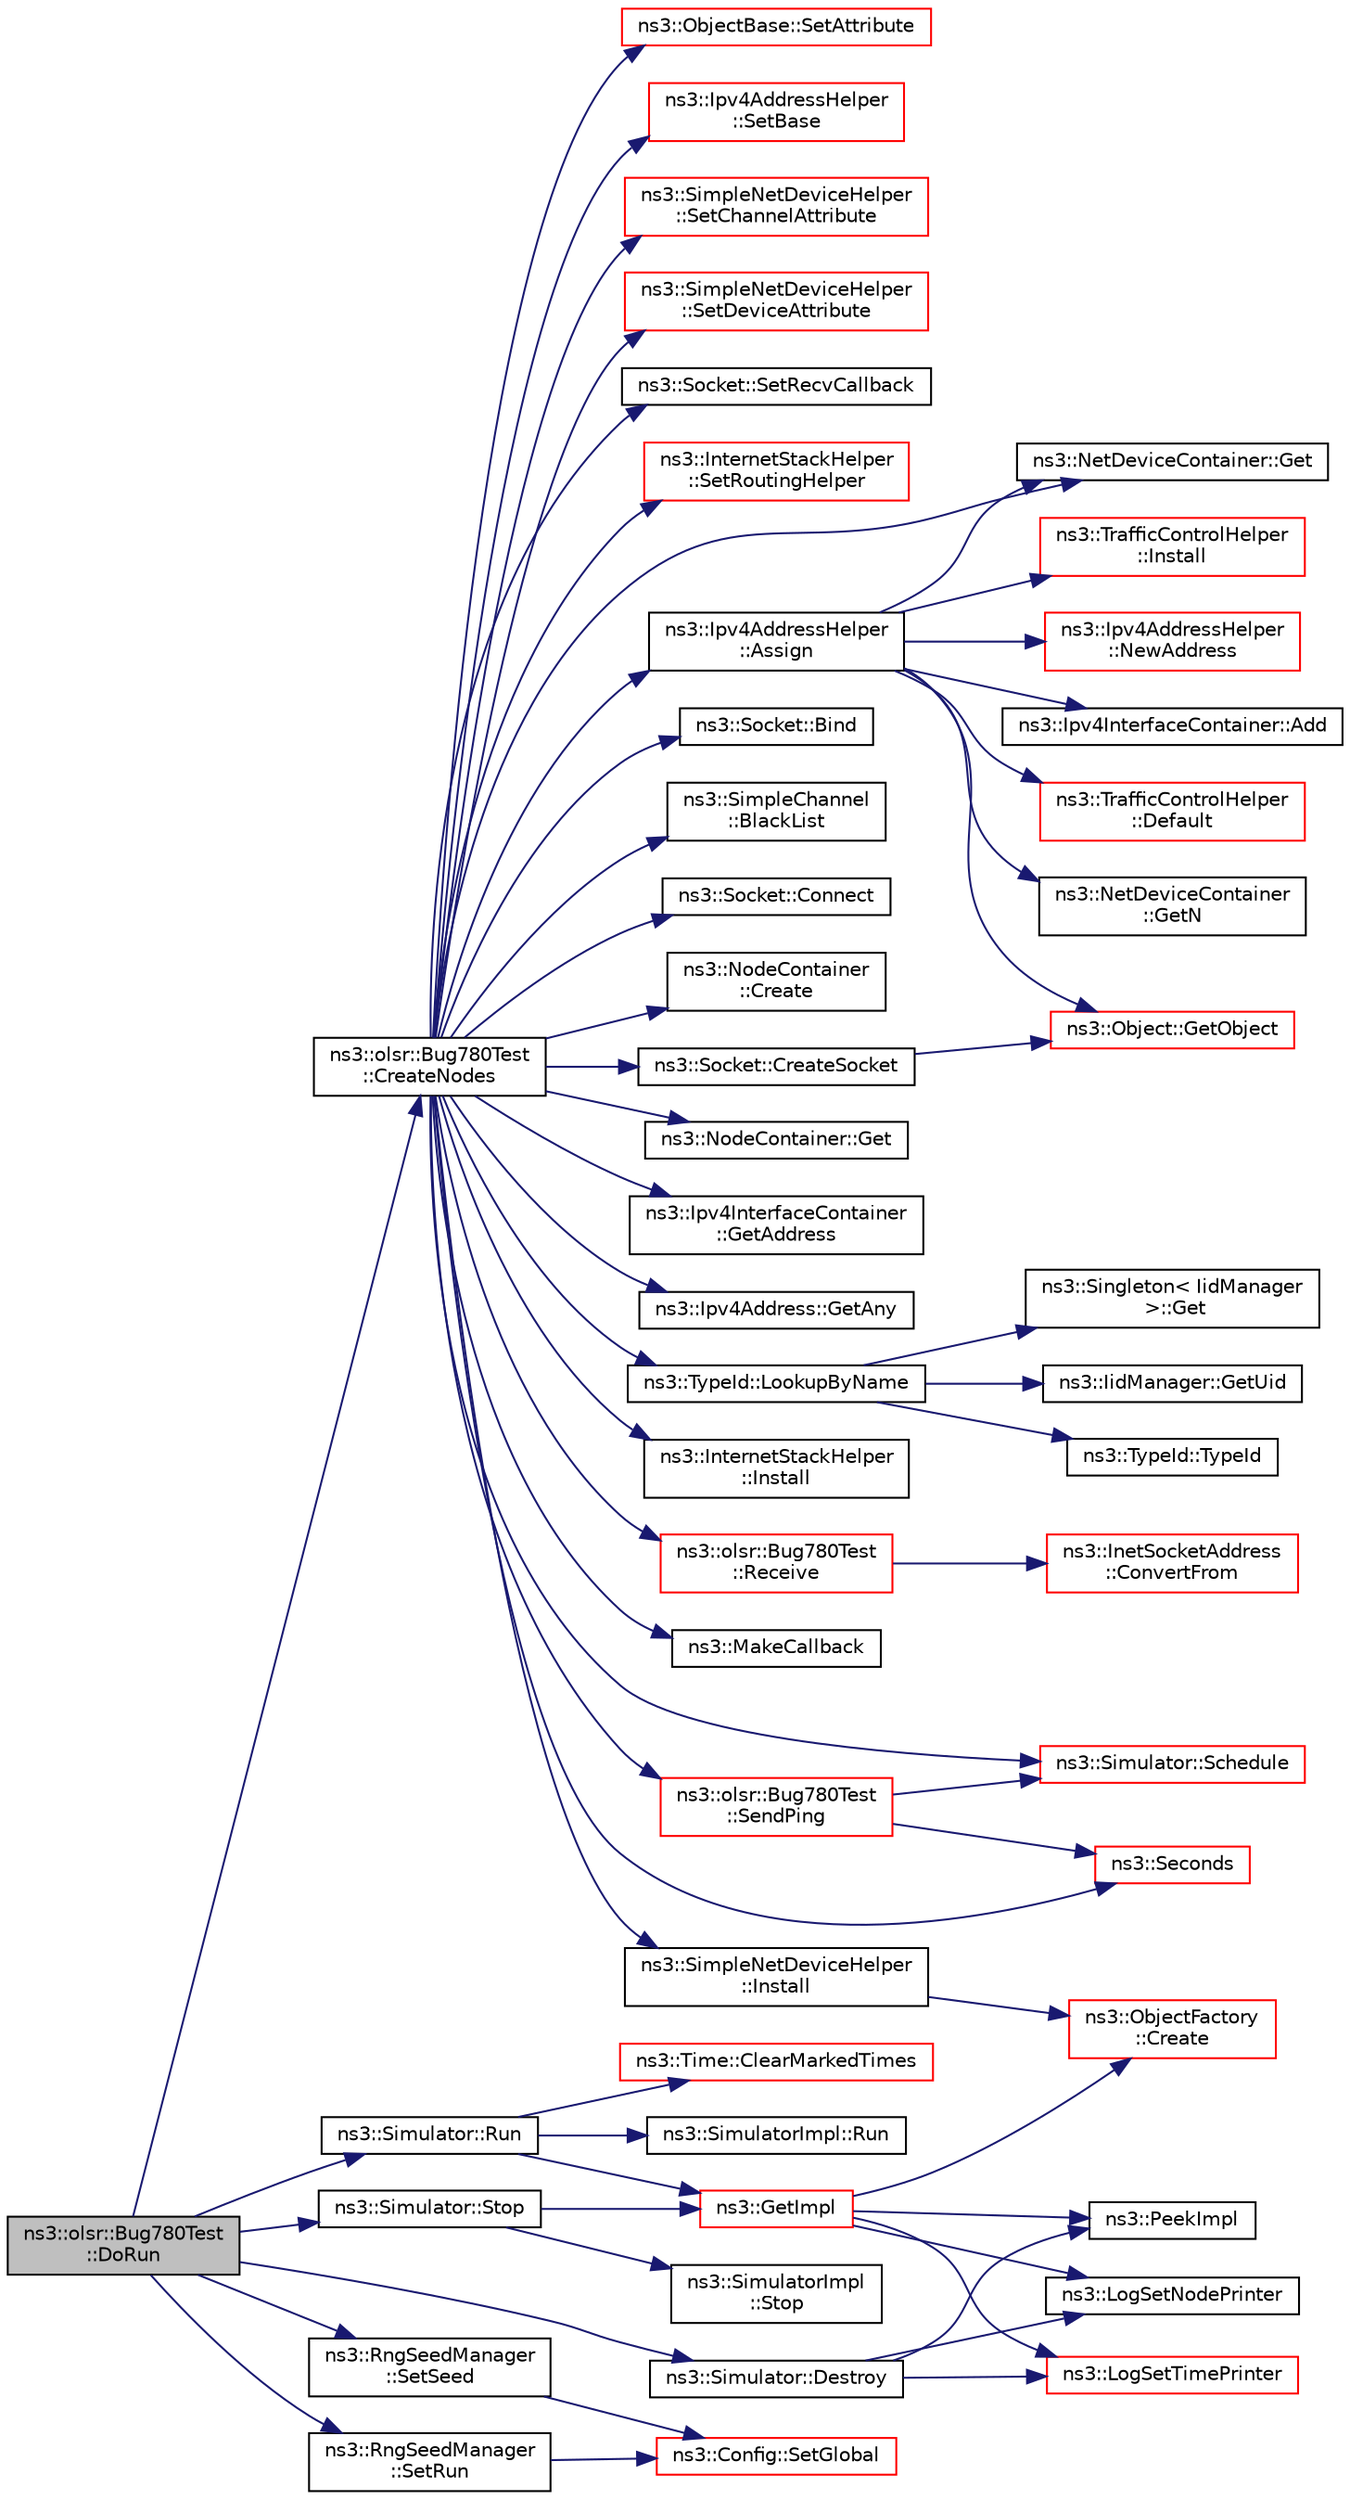 digraph "ns3::olsr::Bug780Test::DoRun"
{
 // LATEX_PDF_SIZE
  edge [fontname="Helvetica",fontsize="10",labelfontname="Helvetica",labelfontsize="10"];
  node [fontname="Helvetica",fontsize="10",shape=record];
  rankdir="LR";
  Node1 [label="ns3::olsr::Bug780Test\l::DoRun",height=0.2,width=0.4,color="black", fillcolor="grey75", style="filled", fontcolor="black",tooltip="Implementation to actually run this TestCase."];
  Node1 -> Node2 [color="midnightblue",fontsize="10",style="solid",fontname="Helvetica"];
  Node2 [label="ns3::olsr::Bug780Test\l::CreateNodes",height=0.2,width=0.4,color="black", fillcolor="white", style="filled",URL="$classns3_1_1olsr_1_1_bug780_test.html#a87a836a5491da4a21a0b51d2a647b422",tooltip="Create & configure test network."];
  Node2 -> Node3 [color="midnightblue",fontsize="10",style="solid",fontname="Helvetica"];
  Node3 [label="ns3::Ipv4AddressHelper\l::Assign",height=0.2,width=0.4,color="black", fillcolor="white", style="filled",URL="$classns3_1_1_ipv4_address_helper.html#af8e7f4a1a7e74c00014a1eac445a27af",tooltip="Assign IP addresses to the net devices specified in the container based on the current network prefix..."];
  Node3 -> Node4 [color="midnightblue",fontsize="10",style="solid",fontname="Helvetica"];
  Node4 [label="ns3::Ipv4InterfaceContainer::Add",height=0.2,width=0.4,color="black", fillcolor="white", style="filled",URL="$classns3_1_1_ipv4_interface_container.html#ae5e7881307c8d49c7606669ded6ac3d6",tooltip="Concatenate the entries in the other container with ours."];
  Node3 -> Node5 [color="midnightblue",fontsize="10",style="solid",fontname="Helvetica"];
  Node5 [label="ns3::TrafficControlHelper\l::Default",height=0.2,width=0.4,color="red", fillcolor="white", style="filled",URL="$classns3_1_1_traffic_control_helper.html#aaba7ae3ed1e75c5185e1787dc14a4e7e",tooltip=" "];
  Node3 -> Node13 [color="midnightblue",fontsize="10",style="solid",fontname="Helvetica"];
  Node13 [label="ns3::NetDeviceContainer::Get",height=0.2,width=0.4,color="black", fillcolor="white", style="filled",URL="$classns3_1_1_net_device_container.html#ae114b3a9fc193fee40c07e4a4207aef4",tooltip="Get the Ptr<NetDevice> stored in this container at a given index."];
  Node3 -> Node14 [color="midnightblue",fontsize="10",style="solid",fontname="Helvetica"];
  Node14 [label="ns3::NetDeviceContainer\l::GetN",height=0.2,width=0.4,color="black", fillcolor="white", style="filled",URL="$classns3_1_1_net_device_container.html#a44e6db6a23ab528c0a467e32a4046413",tooltip="Get the number of Ptr<NetDevice> stored in this container."];
  Node3 -> Node15 [color="midnightblue",fontsize="10",style="solid",fontname="Helvetica"];
  Node15 [label="ns3::Object::GetObject",height=0.2,width=0.4,color="red", fillcolor="white", style="filled",URL="$classns3_1_1_object.html#ad21f5401ff705cd29c37f931ea3afc18",tooltip="Get a pointer to the requested aggregated Object."];
  Node3 -> Node31 [color="midnightblue",fontsize="10",style="solid",fontname="Helvetica"];
  Node31 [label="ns3::TrafficControlHelper\l::Install",height=0.2,width=0.4,color="red", fillcolor="white", style="filled",URL="$classns3_1_1_traffic_control_helper.html#a0aa6a8e2fbb1c196589e16f48c99f0b9",tooltip=" "];
  Node3 -> Node37 [color="midnightblue",fontsize="10",style="solid",fontname="Helvetica"];
  Node37 [label="ns3::Ipv4AddressHelper\l::NewAddress",height=0.2,width=0.4,color="red", fillcolor="white", style="filled",URL="$classns3_1_1_ipv4_address_helper.html#a9d6bc3cd8def204f9c253fce666b2edd",tooltip="Increment the IP address counter used to allocate IP addresses."];
  Node2 -> Node40 [color="midnightblue",fontsize="10",style="solid",fontname="Helvetica"];
  Node40 [label="ns3::Socket::Bind",height=0.2,width=0.4,color="black", fillcolor="white", style="filled",URL="$classns3_1_1_socket.html#ada93439a43de2028b5a8fc6621dad482",tooltip="Allocate a local endpoint for this socket."];
  Node2 -> Node41 [color="midnightblue",fontsize="10",style="solid",fontname="Helvetica"];
  Node41 [label="ns3::SimpleChannel\l::BlackList",height=0.2,width=0.4,color="black", fillcolor="white", style="filled",URL="$classns3_1_1_simple_channel.html#a0189460ab5b5da8ef3e9d5f97674a046",tooltip="Blocks the communications from a NetDevice to another NetDevice."];
  Node2 -> Node42 [color="midnightblue",fontsize="10",style="solid",fontname="Helvetica"];
  Node42 [label="ns3::Socket::Connect",height=0.2,width=0.4,color="black", fillcolor="white", style="filled",URL="$classns3_1_1_socket.html#a97f08aaf37b8fd7d4b5cad4dfdd4022a",tooltip="Initiate a connection to a remote host."];
  Node2 -> Node43 [color="midnightblue",fontsize="10",style="solid",fontname="Helvetica"];
  Node43 [label="ns3::NodeContainer\l::Create",height=0.2,width=0.4,color="black", fillcolor="white", style="filled",URL="$classns3_1_1_node_container.html#a787f059e2813e8b951cc6914d11dfe69",tooltip="Create n nodes and append pointers to them to the end of this NodeContainer."];
  Node2 -> Node44 [color="midnightblue",fontsize="10",style="solid",fontname="Helvetica"];
  Node44 [label="ns3::Socket::CreateSocket",height=0.2,width=0.4,color="black", fillcolor="white", style="filled",URL="$classns3_1_1_socket.html#ad448a62bb50ad3dbac59c879a885a8d2",tooltip="This method wraps the creation of sockets that is performed on a given node by a SocketFactory specif..."];
  Node44 -> Node15 [color="midnightblue",fontsize="10",style="solid",fontname="Helvetica"];
  Node2 -> Node13 [color="midnightblue",fontsize="10",style="solid",fontname="Helvetica"];
  Node2 -> Node45 [color="midnightblue",fontsize="10",style="solid",fontname="Helvetica"];
  Node45 [label="ns3::NodeContainer::Get",height=0.2,width=0.4,color="black", fillcolor="white", style="filled",URL="$classns3_1_1_node_container.html#aff885e5a6b02ca4a27f5725de647d96e",tooltip="Get the Ptr<Node> stored in this container at a given index."];
  Node2 -> Node46 [color="midnightblue",fontsize="10",style="solid",fontname="Helvetica"];
  Node46 [label="ns3::Ipv4InterfaceContainer\l::GetAddress",height=0.2,width=0.4,color="black", fillcolor="white", style="filled",URL="$classns3_1_1_ipv4_interface_container.html#ae708067c27bd8019edd3c0311ff150b3",tooltip=" "];
  Node2 -> Node47 [color="midnightblue",fontsize="10",style="solid",fontname="Helvetica"];
  Node47 [label="ns3::Ipv4Address::GetAny",height=0.2,width=0.4,color="black", fillcolor="white", style="filled",URL="$classns3_1_1_ipv4_address.html#a7a39b330c8e701183a411d5779fca1a4",tooltip=" "];
  Node2 -> Node48 [color="midnightblue",fontsize="10",style="solid",fontname="Helvetica"];
  Node48 [label="ns3::SimpleNetDeviceHelper\l::Install",height=0.2,width=0.4,color="black", fillcolor="white", style="filled",URL="$classns3_1_1_simple_net_device_helper.html#adb47953df754f4b9877f616aea5860c9",tooltip="This method creates an ns3::SimpleChannel with the attributes configured by SimpleNetDeviceHelper::Se..."];
  Node48 -> Node49 [color="midnightblue",fontsize="10",style="solid",fontname="Helvetica"];
  Node49 [label="ns3::ObjectFactory\l::Create",height=0.2,width=0.4,color="red", fillcolor="white", style="filled",URL="$classns3_1_1_object_factory.html#a52eda277f4aaab54266134ba48102ad7",tooltip="Create an Object instance of the configured TypeId."];
  Node2 -> Node70 [color="midnightblue",fontsize="10",style="solid",fontname="Helvetica"];
  Node70 [label="ns3::InternetStackHelper\l::Install",height=0.2,width=0.4,color="black", fillcolor="white", style="filled",URL="$classns3_1_1_internet_stack_helper.html#a10e8d697dcd9153f1da11695cd08e713",tooltip="Aggregate implementations of the ns3::Ipv4, ns3::Ipv6, ns3::Udp, and ns3::Tcp classes onto the provid..."];
  Node2 -> Node71 [color="midnightblue",fontsize="10",style="solid",fontname="Helvetica"];
  Node71 [label="ns3::TypeId::LookupByName",height=0.2,width=0.4,color="black", fillcolor="white", style="filled",URL="$classns3_1_1_type_id.html#a119cf99c20931fdc294602cd360b180e",tooltip="Get a TypeId by name."];
  Node71 -> Node21 [color="midnightblue",fontsize="10",style="solid",fontname="Helvetica"];
  Node21 [label="ns3::TypeId::TypeId",height=0.2,width=0.4,color="black", fillcolor="white", style="filled",URL="$classns3_1_1_type_id.html#ab76e26690f1af4f1cffa6a72245e8928",tooltip="Default constructor."];
  Node71 -> Node22 [color="midnightblue",fontsize="10",style="solid",fontname="Helvetica"];
  Node22 [label="ns3::Singleton\< IidManager\l \>::Get",height=0.2,width=0.4,color="black", fillcolor="white", style="filled",URL="$classns3_1_1_singleton.html#a80a2cd3c25a27ea72add7a9f7a141ffa",tooltip="Get a pointer to the singleton instance."];
  Node71 -> Node72 [color="midnightblue",fontsize="10",style="solid",fontname="Helvetica"];
  Node72 [label="ns3::IidManager::GetUid",height=0.2,width=0.4,color="black", fillcolor="white", style="filled",URL="$classns3_1_1_iid_manager.html#a57d8582dc3a317229cb74902625c98a0",tooltip="Get a type id by name."];
  Node2 -> Node73 [color="midnightblue",fontsize="10",style="solid",fontname="Helvetica"];
  Node73 [label="ns3::MakeCallback",height=0.2,width=0.4,color="black", fillcolor="white", style="filled",URL="$namespacens3.html#af1dde3c04374147fca0cfe3b0766d664",tooltip="Build Callbacks for class method members which take varying numbers of arguments and potentially retu..."];
  Node2 -> Node74 [color="midnightblue",fontsize="10",style="solid",fontname="Helvetica"];
  Node74 [label="ns3::olsr::Bug780Test\l::Receive",height=0.2,width=0.4,color="red", fillcolor="white", style="filled",URL="$classns3_1_1olsr_1_1_bug780_test.html#a60afdb8b514c6b9528e65305d43126dd",tooltip="Receive echo reply."];
  Node74 -> Node75 [color="midnightblue",fontsize="10",style="solid",fontname="Helvetica"];
  Node75 [label="ns3::InetSocketAddress\l::ConvertFrom",height=0.2,width=0.4,color="red", fillcolor="white", style="filled",URL="$classns3_1_1_inet_socket_address.html#ade776b1109e7b9a7be0b22ced49931e3",tooltip="Returns an InetSocketAddress which corresponds to the input Address."];
  Node2 -> Node101 [color="midnightblue",fontsize="10",style="solid",fontname="Helvetica"];
  Node101 [label="ns3::Simulator::Schedule",height=0.2,width=0.4,color="red", fillcolor="white", style="filled",URL="$classns3_1_1_simulator.html#a3da7d28335c8ac0e3e86781f766df241",tooltip="Schedule an event to expire after delay."];
  Node2 -> Node134 [color="midnightblue",fontsize="10",style="solid",fontname="Helvetica"];
  Node134 [label="ns3::Seconds",height=0.2,width=0.4,color="red", fillcolor="white", style="filled",URL="$group__timecivil.html#ga33c34b816f8ff6628e33d5c8e9713b9e",tooltip="Construct a Time in the indicated unit."];
  Node2 -> Node140 [color="midnightblue",fontsize="10",style="solid",fontname="Helvetica"];
  Node140 [label="ns3::olsr::Bug780Test\l::SendPing",height=0.2,width=0.4,color="red", fillcolor="white", style="filled",URL="$classns3_1_1olsr_1_1_bug780_test.html#acdcf92bc12c53b5df1da229300d2f280",tooltip="Send one ping."];
  Node140 -> Node101 [color="midnightblue",fontsize="10",style="solid",fontname="Helvetica"];
  Node140 -> Node134 [color="midnightblue",fontsize="10",style="solid",fontname="Helvetica"];
  Node2 -> Node178 [color="midnightblue",fontsize="10",style="solid",fontname="Helvetica"];
  Node178 [label="ns3::ObjectBase::SetAttribute",height=0.2,width=0.4,color="red", fillcolor="white", style="filled",URL="$classns3_1_1_object_base.html#ac60245d3ea4123bbc9b1d391f1f6592f",tooltip="Set a single attribute, raising fatal errors if unsuccessful."];
  Node2 -> Node179 [color="midnightblue",fontsize="10",style="solid",fontname="Helvetica"];
  Node179 [label="ns3::Ipv4AddressHelper\l::SetBase",height=0.2,width=0.4,color="red", fillcolor="white", style="filled",URL="$classns3_1_1_ipv4_address_helper.html#acf7b16dd25bac67e00f5e25f90a9a035",tooltip="Set the base network number, network mask and base address."];
  Node2 -> Node183 [color="midnightblue",fontsize="10",style="solid",fontname="Helvetica"];
  Node183 [label="ns3::SimpleNetDeviceHelper\l::SetChannelAttribute",height=0.2,width=0.4,color="red", fillcolor="white", style="filled",URL="$classns3_1_1_simple_net_device_helper.html#a33f9c79d2dc1dab844030c7e85b7babd",tooltip=" "];
  Node2 -> Node190 [color="midnightblue",fontsize="10",style="solid",fontname="Helvetica"];
  Node190 [label="ns3::SimpleNetDeviceHelper\l::SetDeviceAttribute",height=0.2,width=0.4,color="red", fillcolor="white", style="filled",URL="$classns3_1_1_simple_net_device_helper.html#a694a89c1d187f3f54b247821d6200ee2",tooltip=" "];
  Node2 -> Node191 [color="midnightblue",fontsize="10",style="solid",fontname="Helvetica"];
  Node191 [label="ns3::Socket::SetRecvCallback",height=0.2,width=0.4,color="black", fillcolor="white", style="filled",URL="$classns3_1_1_socket.html#a243f7835ef1a85f9270fd3577e3a40da",tooltip="Notify application when new data is available to be read."];
  Node2 -> Node192 [color="midnightblue",fontsize="10",style="solid",fontname="Helvetica"];
  Node192 [label="ns3::InternetStackHelper\l::SetRoutingHelper",height=0.2,width=0.4,color="red", fillcolor="white", style="filled",URL="$classns3_1_1_internet_stack_helper.html#a3e382c02df022dec79952a7eca8cd5ba",tooltip=" "];
  Node1 -> Node194 [color="midnightblue",fontsize="10",style="solid",fontname="Helvetica"];
  Node194 [label="ns3::Simulator::Destroy",height=0.2,width=0.4,color="black", fillcolor="white", style="filled",URL="$classns3_1_1_simulator.html#a2a056e59a6623225df0957eda0ee8252",tooltip="Execute the events scheduled with ScheduleDestroy()."];
  Node194 -> Node116 [color="midnightblue",fontsize="10",style="solid",fontname="Helvetica"];
  Node116 [label="ns3::LogSetNodePrinter",height=0.2,width=0.4,color="black", fillcolor="white", style="filled",URL="$namespacens3.html#aebac73305345f2e2803fdeb102a7705e",tooltip="Set the LogNodePrinter function to be used to prepend log messages with the node id."];
  Node194 -> Node117 [color="midnightblue",fontsize="10",style="solid",fontname="Helvetica"];
  Node117 [label="ns3::LogSetTimePrinter",height=0.2,width=0.4,color="red", fillcolor="white", style="filled",URL="$namespacens3.html#a46cd76678f7da29799d1b41994e12ec1",tooltip="Set the TimePrinter function to be used to prepend log messages with the simulation time."];
  Node194 -> Node122 [color="midnightblue",fontsize="10",style="solid",fontname="Helvetica"];
  Node122 [label="ns3::PeekImpl",height=0.2,width=0.4,color="black", fillcolor="white", style="filled",URL="$group__simulator.html#ga233c5c38de117e4e4a5a9cd168694792",tooltip="Get the static SimulatorImpl instance."];
  Node1 -> Node195 [color="midnightblue",fontsize="10",style="solid",fontname="Helvetica"];
  Node195 [label="ns3::Simulator::Run",height=0.2,width=0.4,color="black", fillcolor="white", style="filled",URL="$classns3_1_1_simulator.html#a84be982e6d03b62c3dc3303c75a9b909",tooltip="Run the simulation."];
  Node195 -> Node196 [color="midnightblue",fontsize="10",style="solid",fontname="Helvetica"];
  Node196 [label="ns3::Time::ClearMarkedTimes",height=0.2,width=0.4,color="red", fillcolor="white", style="filled",URL="$classns3_1_1_time.html#a2fa8d441c8f509653b3ffa94cc20db91",tooltip="Remove all MarkedTimes."];
  Node195 -> Node103 [color="midnightblue",fontsize="10",style="solid",fontname="Helvetica"];
  Node103 [label="ns3::GetImpl",height=0.2,width=0.4,color="red", fillcolor="white", style="filled",URL="$group__simulator.html#ga42eb4eddad41528d4d99794a3dae3fd0",tooltip="Get the SimulatorImpl singleton."];
  Node103 -> Node49 [color="midnightblue",fontsize="10",style="solid",fontname="Helvetica"];
  Node103 -> Node116 [color="midnightblue",fontsize="10",style="solid",fontname="Helvetica"];
  Node103 -> Node117 [color="midnightblue",fontsize="10",style="solid",fontname="Helvetica"];
  Node103 -> Node122 [color="midnightblue",fontsize="10",style="solid",fontname="Helvetica"];
  Node195 -> Node197 [color="midnightblue",fontsize="10",style="solid",fontname="Helvetica"];
  Node197 [label="ns3::SimulatorImpl::Run",height=0.2,width=0.4,color="black", fillcolor="white", style="filled",URL="$classns3_1_1_simulator_impl.html#a4b5de814986948cca3658a84c9d671f6",tooltip="Run the simulation."];
  Node1 -> Node198 [color="midnightblue",fontsize="10",style="solid",fontname="Helvetica"];
  Node198 [label="ns3::RngSeedManager\l::SetRun",height=0.2,width=0.4,color="black", fillcolor="white", style="filled",URL="$classns3_1_1_rng_seed_manager.html#a14c9a839f8141b0e9ec2af0e96d68263",tooltip="Set the run number of simulation."];
  Node198 -> Node199 [color="midnightblue",fontsize="10",style="solid",fontname="Helvetica"];
  Node199 [label="ns3::Config::SetGlobal",height=0.2,width=0.4,color="red", fillcolor="white", style="filled",URL="$group__config.html#ga0e12663a7bd119b65d0a219a578f2a3c",tooltip=" "];
  Node1 -> Node204 [color="midnightblue",fontsize="10",style="solid",fontname="Helvetica"];
  Node204 [label="ns3::RngSeedManager\l::SetSeed",height=0.2,width=0.4,color="black", fillcolor="white", style="filled",URL="$classns3_1_1_rng_seed_manager.html#ab2a95901871c7b47a3dcf0f70adc58f4",tooltip="Set the seed."];
  Node204 -> Node199 [color="midnightblue",fontsize="10",style="solid",fontname="Helvetica"];
  Node1 -> Node205 [color="midnightblue",fontsize="10",style="solid",fontname="Helvetica"];
  Node205 [label="ns3::Simulator::Stop",height=0.2,width=0.4,color="black", fillcolor="white", style="filled",URL="$classns3_1_1_simulator.html#a2335ba5b62e9066e893fecb21b7f6afd",tooltip="Tell the Simulator the calling event should be the last one executed."];
  Node205 -> Node103 [color="midnightblue",fontsize="10",style="solid",fontname="Helvetica"];
  Node205 -> Node206 [color="midnightblue",fontsize="10",style="solid",fontname="Helvetica"];
  Node206 [label="ns3::SimulatorImpl\l::Stop",height=0.2,width=0.4,color="black", fillcolor="white", style="filled",URL="$classns3_1_1_simulator_impl.html#afbdfb2b01d0e62a7f681801f27820611",tooltip="Tell the Simulator the calling event should be the last one executed."];
}
